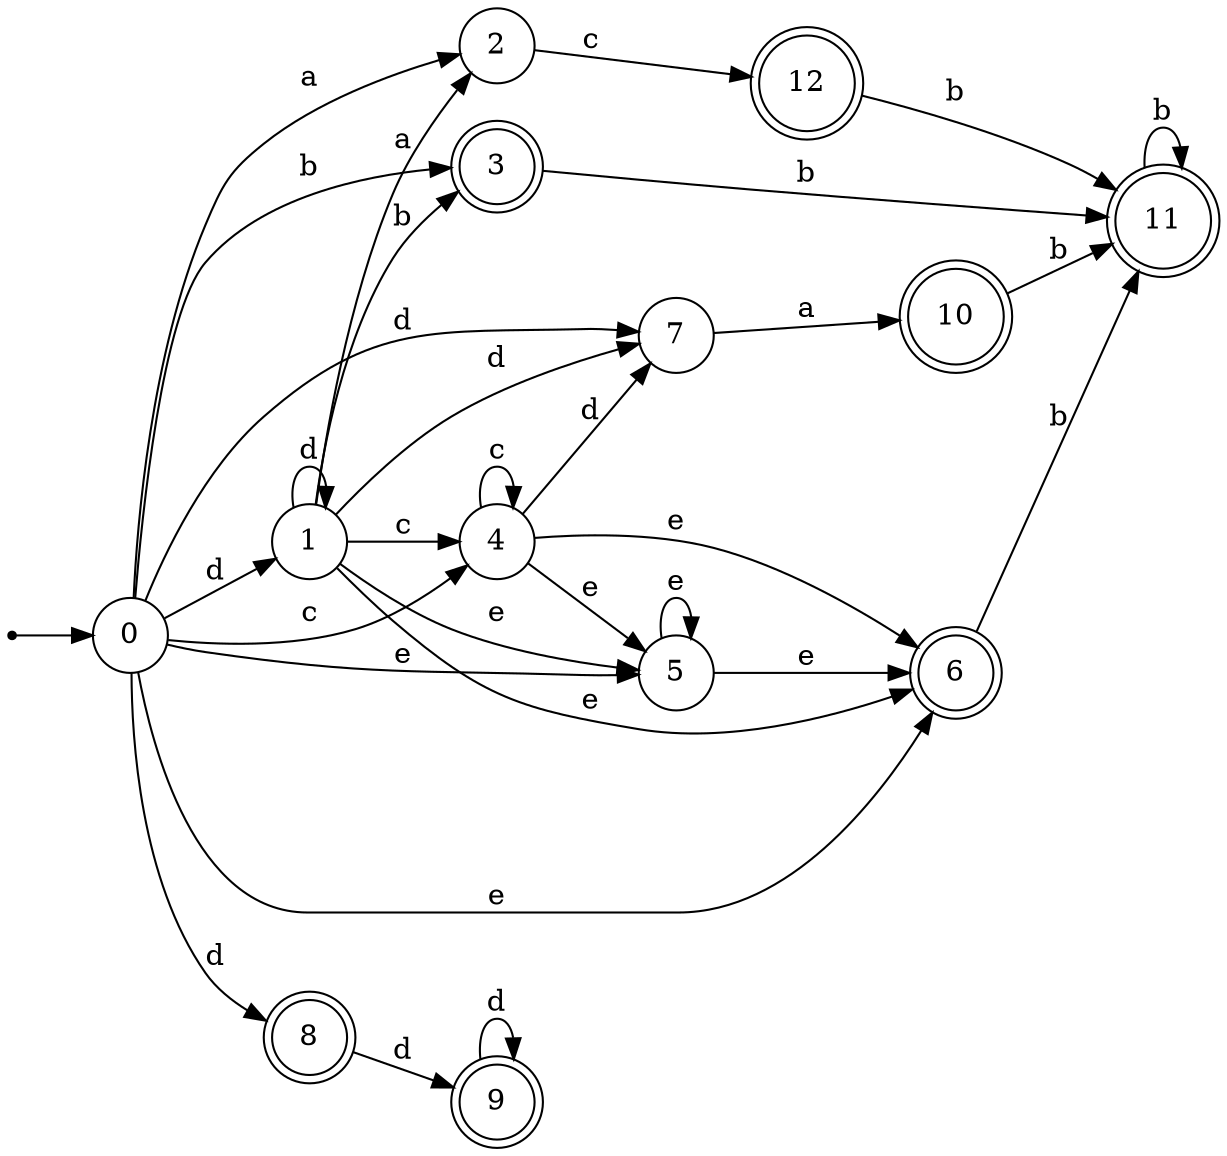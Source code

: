 digraph finite_state_machine {
rankdir=LR;
size="20,20";
node [shape = point]; "dummy0"
node [shape = circle]; "0";
"dummy0" -> "0";
node [shape = circle]; "1";
node [shape = circle]; "2";
node [shape = doublecircle]; "3";node [shape = circle]; "4";
node [shape = circle]; "5";
node [shape = doublecircle]; "6";node [shape = circle]; "7";
node [shape = doublecircle]; "8";node [shape = doublecircle]; "9";node [shape = doublecircle]; "10";node [shape = doublecircle]; "11";node [shape = doublecircle]; "12";"0" -> "8" [label = "d"];
 "0" -> "1" [label = "d"];
 "0" -> "7" [label = "d"];
 "0" -> "2" [label = "a"];
 "0" -> "3" [label = "b"];
 "0" -> "4" [label = "c"];
 "0" -> "5" [label = "e"];
 "0" -> "6" [label = "e"];
 "8" -> "9" [label = "d"];
 "9" -> "9" [label = "d"];
 "7" -> "10" [label = "a"];
 "10" -> "11" [label = "b"];
 "11" -> "11" [label = "b"];
 "6" -> "11" [label = "b"];
 "5" -> "5" [label = "e"];
 "5" -> "6" [label = "e"];
 "4" -> "4" [label = "c"];
 "4" -> "5" [label = "e"];
 "4" -> "6" [label = "e"];
 "4" -> "7" [label = "d"];
 "3" -> "11" [label = "b"];
 "2" -> "12" [label = "c"];
 "12" -> "11" [label = "b"];
 "1" -> "1" [label = "d"];
 "1" -> "7" [label = "d"];
 "1" -> "2" [label = "a"];
 "1" -> "3" [label = "b"];
 "1" -> "4" [label = "c"];
 "1" -> "5" [label = "e"];
 "1" -> "6" [label = "e"];
 }
